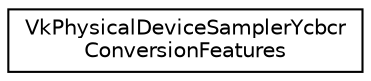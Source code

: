 digraph "Graphical Class Hierarchy"
{
 // LATEX_PDF_SIZE
  edge [fontname="Helvetica",fontsize="10",labelfontname="Helvetica",labelfontsize="10"];
  node [fontname="Helvetica",fontsize="10",shape=record];
  rankdir="LR";
  Node0 [label="VkPhysicalDeviceSamplerYcbcr\lConversionFeatures",height=0.2,width=0.4,color="black", fillcolor="white", style="filled",URL="$structVkPhysicalDeviceSamplerYcbcrConversionFeatures.html",tooltip=" "];
}
